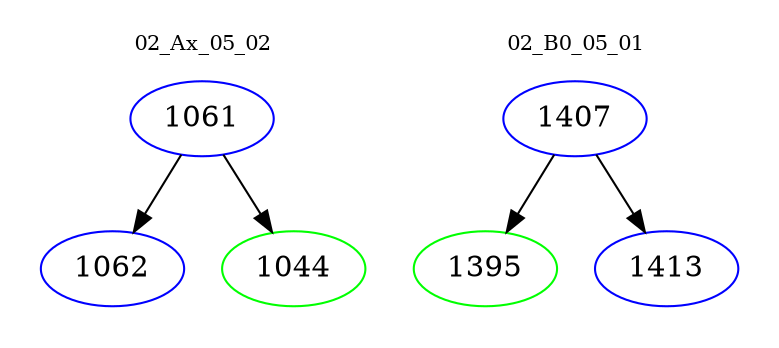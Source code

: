 digraph{
subgraph cluster_0 {
color = white
label = "02_Ax_05_02";
fontsize=10;
T0_1061 [label="1061", color="blue"]
T0_1061 -> T0_1062 [color="black"]
T0_1062 [label="1062", color="blue"]
T0_1061 -> T0_1044 [color="black"]
T0_1044 [label="1044", color="green"]
}
subgraph cluster_1 {
color = white
label = "02_B0_05_01";
fontsize=10;
T1_1407 [label="1407", color="blue"]
T1_1407 -> T1_1395 [color="black"]
T1_1395 [label="1395", color="green"]
T1_1407 -> T1_1413 [color="black"]
T1_1413 [label="1413", color="blue"]
}
}
